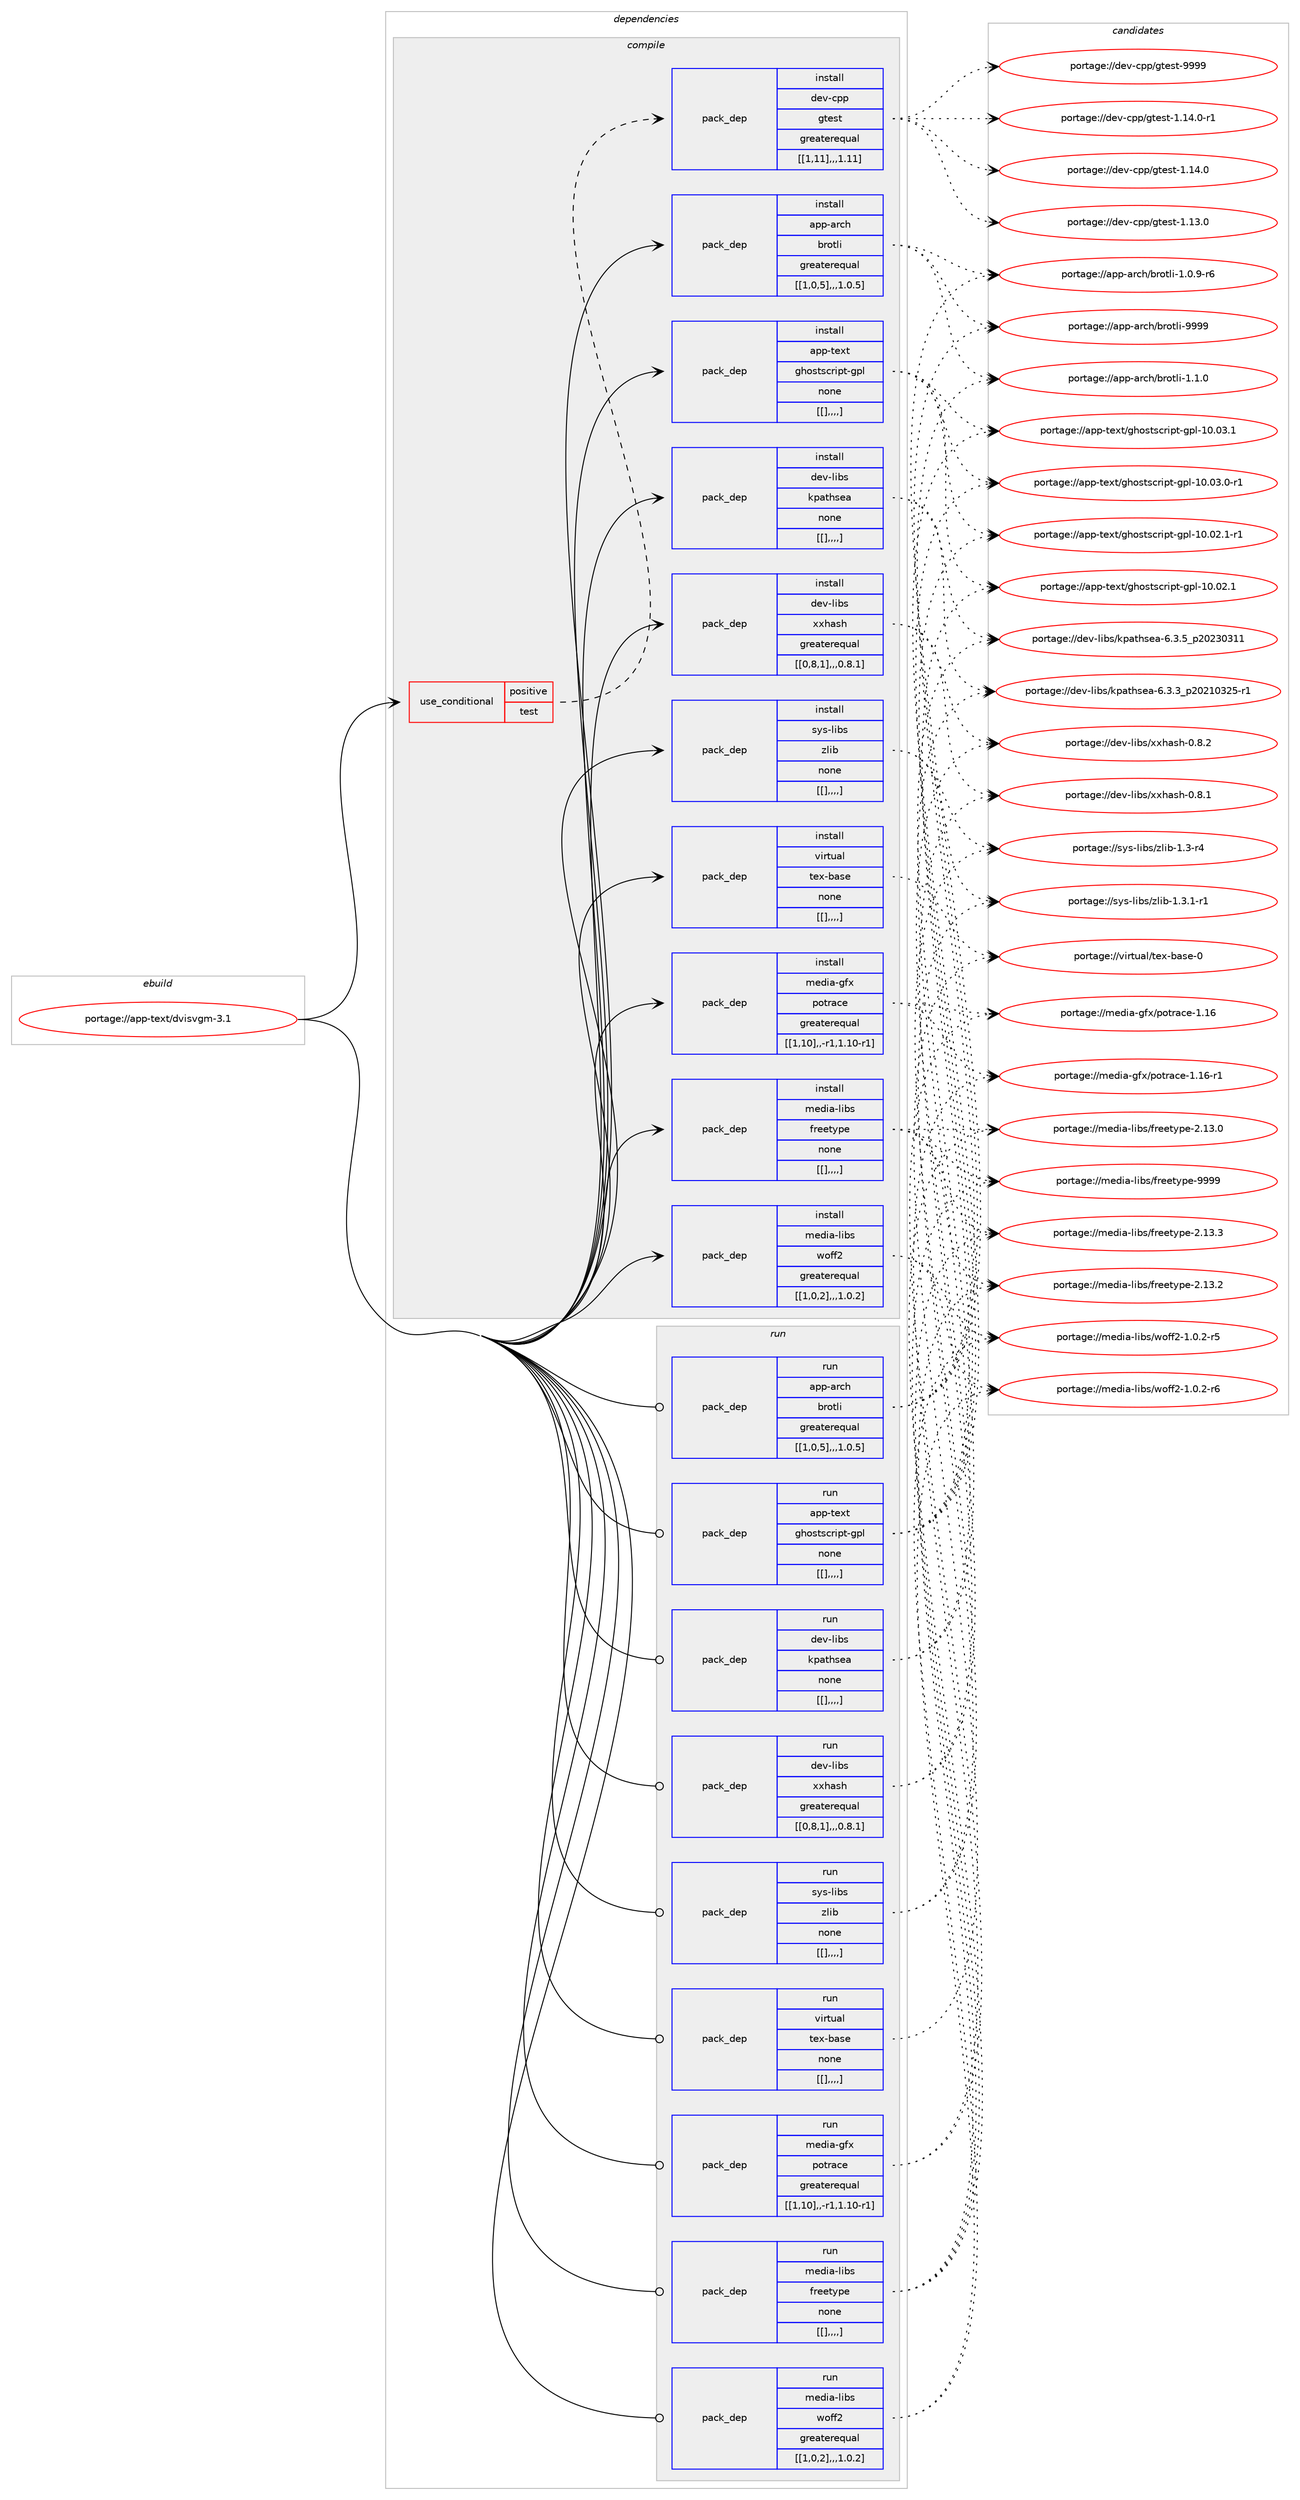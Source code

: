 digraph prolog {

# *************
# Graph options
# *************

newrank=true;
concentrate=true;
compound=true;
graph [rankdir=LR,fontname=Helvetica,fontsize=10,ranksep=1.5];#, ranksep=2.5, nodesep=0.2];
edge  [arrowhead=vee];
node  [fontname=Helvetica,fontsize=10];

# **********
# The ebuild
# **********

subgraph cluster_leftcol {
color=gray;
label=<<i>ebuild</i>>;
id [label="portage://app-text/dvisvgm-3.1", color=red, width=4, href="../app-text/dvisvgm-3.1.svg"];
}

# ****************
# The dependencies
# ****************

subgraph cluster_midcol {
color=gray;
label=<<i>dependencies</i>>;
subgraph cluster_compile {
fillcolor="#eeeeee";
style=filled;
label=<<i>compile</i>>;
subgraph cond15076 {
dependency55021 [label=<<TABLE BORDER="0" CELLBORDER="1" CELLSPACING="0" CELLPADDING="4"><TR><TD ROWSPAN="3" CELLPADDING="10">use_conditional</TD></TR><TR><TD>positive</TD></TR><TR><TD>test</TD></TR></TABLE>>, shape=none, color=red];
subgraph pack39451 {
dependency55022 [label=<<TABLE BORDER="0" CELLBORDER="1" CELLSPACING="0" CELLPADDING="4" WIDTH="220"><TR><TD ROWSPAN="6" CELLPADDING="30">pack_dep</TD></TR><TR><TD WIDTH="110">install</TD></TR><TR><TD>dev-cpp</TD></TR><TR><TD>gtest</TD></TR><TR><TD>greaterequal</TD></TR><TR><TD>[[1,11],,,1.11]</TD></TR></TABLE>>, shape=none, color=blue];
}
dependency55021:e -> dependency55022:w [weight=20,style="dashed",arrowhead="vee"];
}
id:e -> dependency55021:w [weight=20,style="solid",arrowhead="vee"];
subgraph pack39452 {
dependency55023 [label=<<TABLE BORDER="0" CELLBORDER="1" CELLSPACING="0" CELLPADDING="4" WIDTH="220"><TR><TD ROWSPAN="6" CELLPADDING="30">pack_dep</TD></TR><TR><TD WIDTH="110">install</TD></TR><TR><TD>app-arch</TD></TR><TR><TD>brotli</TD></TR><TR><TD>greaterequal</TD></TR><TR><TD>[[1,0,5],,,1.0.5]</TD></TR></TABLE>>, shape=none, color=blue];
}
id:e -> dependency55023:w [weight=20,style="solid",arrowhead="vee"];
subgraph pack39453 {
dependency55024 [label=<<TABLE BORDER="0" CELLBORDER="1" CELLSPACING="0" CELLPADDING="4" WIDTH="220"><TR><TD ROWSPAN="6" CELLPADDING="30">pack_dep</TD></TR><TR><TD WIDTH="110">install</TD></TR><TR><TD>app-text</TD></TR><TR><TD>ghostscript-gpl</TD></TR><TR><TD>none</TD></TR><TR><TD>[[],,,,]</TD></TR></TABLE>>, shape=none, color=blue];
}
id:e -> dependency55024:w [weight=20,style="solid",arrowhead="vee"];
subgraph pack39454 {
dependency55025 [label=<<TABLE BORDER="0" CELLBORDER="1" CELLSPACING="0" CELLPADDING="4" WIDTH="220"><TR><TD ROWSPAN="6" CELLPADDING="30">pack_dep</TD></TR><TR><TD WIDTH="110">install</TD></TR><TR><TD>dev-libs</TD></TR><TR><TD>kpathsea</TD></TR><TR><TD>none</TD></TR><TR><TD>[[],,,,]</TD></TR></TABLE>>, shape=none, color=blue];
}
id:e -> dependency55025:w [weight=20,style="solid",arrowhead="vee"];
subgraph pack39455 {
dependency55026 [label=<<TABLE BORDER="0" CELLBORDER="1" CELLSPACING="0" CELLPADDING="4" WIDTH="220"><TR><TD ROWSPAN="6" CELLPADDING="30">pack_dep</TD></TR><TR><TD WIDTH="110">install</TD></TR><TR><TD>dev-libs</TD></TR><TR><TD>xxhash</TD></TR><TR><TD>greaterequal</TD></TR><TR><TD>[[0,8,1],,,0.8.1]</TD></TR></TABLE>>, shape=none, color=blue];
}
id:e -> dependency55026:w [weight=20,style="solid",arrowhead="vee"];
subgraph pack39456 {
dependency55027 [label=<<TABLE BORDER="0" CELLBORDER="1" CELLSPACING="0" CELLPADDING="4" WIDTH="220"><TR><TD ROWSPAN="6" CELLPADDING="30">pack_dep</TD></TR><TR><TD WIDTH="110">install</TD></TR><TR><TD>media-gfx</TD></TR><TR><TD>potrace</TD></TR><TR><TD>greaterequal</TD></TR><TR><TD>[[1,10],,-r1,1.10-r1]</TD></TR></TABLE>>, shape=none, color=blue];
}
id:e -> dependency55027:w [weight=20,style="solid",arrowhead="vee"];
subgraph pack39457 {
dependency55028 [label=<<TABLE BORDER="0" CELLBORDER="1" CELLSPACING="0" CELLPADDING="4" WIDTH="220"><TR><TD ROWSPAN="6" CELLPADDING="30">pack_dep</TD></TR><TR><TD WIDTH="110">install</TD></TR><TR><TD>media-libs</TD></TR><TR><TD>freetype</TD></TR><TR><TD>none</TD></TR><TR><TD>[[],,,,]</TD></TR></TABLE>>, shape=none, color=blue];
}
id:e -> dependency55028:w [weight=20,style="solid",arrowhead="vee"];
subgraph pack39458 {
dependency55029 [label=<<TABLE BORDER="0" CELLBORDER="1" CELLSPACING="0" CELLPADDING="4" WIDTH="220"><TR><TD ROWSPAN="6" CELLPADDING="30">pack_dep</TD></TR><TR><TD WIDTH="110">install</TD></TR><TR><TD>media-libs</TD></TR><TR><TD>woff2</TD></TR><TR><TD>greaterequal</TD></TR><TR><TD>[[1,0,2],,,1.0.2]</TD></TR></TABLE>>, shape=none, color=blue];
}
id:e -> dependency55029:w [weight=20,style="solid",arrowhead="vee"];
subgraph pack39459 {
dependency55030 [label=<<TABLE BORDER="0" CELLBORDER="1" CELLSPACING="0" CELLPADDING="4" WIDTH="220"><TR><TD ROWSPAN="6" CELLPADDING="30">pack_dep</TD></TR><TR><TD WIDTH="110">install</TD></TR><TR><TD>sys-libs</TD></TR><TR><TD>zlib</TD></TR><TR><TD>none</TD></TR><TR><TD>[[],,,,]</TD></TR></TABLE>>, shape=none, color=blue];
}
id:e -> dependency55030:w [weight=20,style="solid",arrowhead="vee"];
subgraph pack39460 {
dependency55031 [label=<<TABLE BORDER="0" CELLBORDER="1" CELLSPACING="0" CELLPADDING="4" WIDTH="220"><TR><TD ROWSPAN="6" CELLPADDING="30">pack_dep</TD></TR><TR><TD WIDTH="110">install</TD></TR><TR><TD>virtual</TD></TR><TR><TD>tex-base</TD></TR><TR><TD>none</TD></TR><TR><TD>[[],,,,]</TD></TR></TABLE>>, shape=none, color=blue];
}
id:e -> dependency55031:w [weight=20,style="solid",arrowhead="vee"];
}
subgraph cluster_compileandrun {
fillcolor="#eeeeee";
style=filled;
label=<<i>compile and run</i>>;
}
subgraph cluster_run {
fillcolor="#eeeeee";
style=filled;
label=<<i>run</i>>;
subgraph pack39461 {
dependency55032 [label=<<TABLE BORDER="0" CELLBORDER="1" CELLSPACING="0" CELLPADDING="4" WIDTH="220"><TR><TD ROWSPAN="6" CELLPADDING="30">pack_dep</TD></TR><TR><TD WIDTH="110">run</TD></TR><TR><TD>app-arch</TD></TR><TR><TD>brotli</TD></TR><TR><TD>greaterequal</TD></TR><TR><TD>[[1,0,5],,,1.0.5]</TD></TR></TABLE>>, shape=none, color=blue];
}
id:e -> dependency55032:w [weight=20,style="solid",arrowhead="odot"];
subgraph pack39462 {
dependency55033 [label=<<TABLE BORDER="0" CELLBORDER="1" CELLSPACING="0" CELLPADDING="4" WIDTH="220"><TR><TD ROWSPAN="6" CELLPADDING="30">pack_dep</TD></TR><TR><TD WIDTH="110">run</TD></TR><TR><TD>app-text</TD></TR><TR><TD>ghostscript-gpl</TD></TR><TR><TD>none</TD></TR><TR><TD>[[],,,,]</TD></TR></TABLE>>, shape=none, color=blue];
}
id:e -> dependency55033:w [weight=20,style="solid",arrowhead="odot"];
subgraph pack39463 {
dependency55034 [label=<<TABLE BORDER="0" CELLBORDER="1" CELLSPACING="0" CELLPADDING="4" WIDTH="220"><TR><TD ROWSPAN="6" CELLPADDING="30">pack_dep</TD></TR><TR><TD WIDTH="110">run</TD></TR><TR><TD>dev-libs</TD></TR><TR><TD>kpathsea</TD></TR><TR><TD>none</TD></TR><TR><TD>[[],,,,]</TD></TR></TABLE>>, shape=none, color=blue];
}
id:e -> dependency55034:w [weight=20,style="solid",arrowhead="odot"];
subgraph pack39464 {
dependency55035 [label=<<TABLE BORDER="0" CELLBORDER="1" CELLSPACING="0" CELLPADDING="4" WIDTH="220"><TR><TD ROWSPAN="6" CELLPADDING="30">pack_dep</TD></TR><TR><TD WIDTH="110">run</TD></TR><TR><TD>dev-libs</TD></TR><TR><TD>xxhash</TD></TR><TR><TD>greaterequal</TD></TR><TR><TD>[[0,8,1],,,0.8.1]</TD></TR></TABLE>>, shape=none, color=blue];
}
id:e -> dependency55035:w [weight=20,style="solid",arrowhead="odot"];
subgraph pack39465 {
dependency55036 [label=<<TABLE BORDER="0" CELLBORDER="1" CELLSPACING="0" CELLPADDING="4" WIDTH="220"><TR><TD ROWSPAN="6" CELLPADDING="30">pack_dep</TD></TR><TR><TD WIDTH="110">run</TD></TR><TR><TD>media-gfx</TD></TR><TR><TD>potrace</TD></TR><TR><TD>greaterequal</TD></TR><TR><TD>[[1,10],,-r1,1.10-r1]</TD></TR></TABLE>>, shape=none, color=blue];
}
id:e -> dependency55036:w [weight=20,style="solid",arrowhead="odot"];
subgraph pack39466 {
dependency55037 [label=<<TABLE BORDER="0" CELLBORDER="1" CELLSPACING="0" CELLPADDING="4" WIDTH="220"><TR><TD ROWSPAN="6" CELLPADDING="30">pack_dep</TD></TR><TR><TD WIDTH="110">run</TD></TR><TR><TD>media-libs</TD></TR><TR><TD>freetype</TD></TR><TR><TD>none</TD></TR><TR><TD>[[],,,,]</TD></TR></TABLE>>, shape=none, color=blue];
}
id:e -> dependency55037:w [weight=20,style="solid",arrowhead="odot"];
subgraph pack39467 {
dependency55038 [label=<<TABLE BORDER="0" CELLBORDER="1" CELLSPACING="0" CELLPADDING="4" WIDTH="220"><TR><TD ROWSPAN="6" CELLPADDING="30">pack_dep</TD></TR><TR><TD WIDTH="110">run</TD></TR><TR><TD>media-libs</TD></TR><TR><TD>woff2</TD></TR><TR><TD>greaterequal</TD></TR><TR><TD>[[1,0,2],,,1.0.2]</TD></TR></TABLE>>, shape=none, color=blue];
}
id:e -> dependency55038:w [weight=20,style="solid",arrowhead="odot"];
subgraph pack39468 {
dependency55039 [label=<<TABLE BORDER="0" CELLBORDER="1" CELLSPACING="0" CELLPADDING="4" WIDTH="220"><TR><TD ROWSPAN="6" CELLPADDING="30">pack_dep</TD></TR><TR><TD WIDTH="110">run</TD></TR><TR><TD>sys-libs</TD></TR><TR><TD>zlib</TD></TR><TR><TD>none</TD></TR><TR><TD>[[],,,,]</TD></TR></TABLE>>, shape=none, color=blue];
}
id:e -> dependency55039:w [weight=20,style="solid",arrowhead="odot"];
subgraph pack39469 {
dependency55040 [label=<<TABLE BORDER="0" CELLBORDER="1" CELLSPACING="0" CELLPADDING="4" WIDTH="220"><TR><TD ROWSPAN="6" CELLPADDING="30">pack_dep</TD></TR><TR><TD WIDTH="110">run</TD></TR><TR><TD>virtual</TD></TR><TR><TD>tex-base</TD></TR><TR><TD>none</TD></TR><TR><TD>[[],,,,]</TD></TR></TABLE>>, shape=none, color=blue];
}
id:e -> dependency55040:w [weight=20,style="solid",arrowhead="odot"];
}
}

# **************
# The candidates
# **************

subgraph cluster_choices {
rank=same;
color=gray;
label=<<i>candidates</i>>;

subgraph choice39451 {
color=black;
nodesep=1;
choice1001011184599112112471031161011151164557575757 [label="portage://dev-cpp/gtest-9999", color=red, width=4,href="../dev-cpp/gtest-9999.svg"];
choice100101118459911211247103116101115116454946495246484511449 [label="portage://dev-cpp/gtest-1.14.0-r1", color=red, width=4,href="../dev-cpp/gtest-1.14.0-r1.svg"];
choice10010111845991121124710311610111511645494649524648 [label="portage://dev-cpp/gtest-1.14.0", color=red, width=4,href="../dev-cpp/gtest-1.14.0.svg"];
choice10010111845991121124710311610111511645494649514648 [label="portage://dev-cpp/gtest-1.13.0", color=red, width=4,href="../dev-cpp/gtest-1.13.0.svg"];
dependency55022:e -> choice1001011184599112112471031161011151164557575757:w [style=dotted,weight="100"];
dependency55022:e -> choice100101118459911211247103116101115116454946495246484511449:w [style=dotted,weight="100"];
dependency55022:e -> choice10010111845991121124710311610111511645494649524648:w [style=dotted,weight="100"];
dependency55022:e -> choice10010111845991121124710311610111511645494649514648:w [style=dotted,weight="100"];
}
subgraph choice39452 {
color=black;
nodesep=1;
choice9711211245971149910447981141111161081054557575757 [label="portage://app-arch/brotli-9999", color=red, width=4,href="../app-arch/brotli-9999.svg"];
choice971121124597114991044798114111116108105454946494648 [label="portage://app-arch/brotli-1.1.0", color=red, width=4,href="../app-arch/brotli-1.1.0.svg"];
choice9711211245971149910447981141111161081054549464846574511454 [label="portage://app-arch/brotli-1.0.9-r6", color=red, width=4,href="../app-arch/brotli-1.0.9-r6.svg"];
dependency55023:e -> choice9711211245971149910447981141111161081054557575757:w [style=dotted,weight="100"];
dependency55023:e -> choice971121124597114991044798114111116108105454946494648:w [style=dotted,weight="100"];
dependency55023:e -> choice9711211245971149910447981141111161081054549464846574511454:w [style=dotted,weight="100"];
}
subgraph choice39453 {
color=black;
nodesep=1;
choice97112112451161011201164710310411111511611599114105112116451031121084549484648514649 [label="portage://app-text/ghostscript-gpl-10.03.1", color=red, width=4,href="../app-text/ghostscript-gpl-10.03.1.svg"];
choice971121124511610112011647103104111115116115991141051121164510311210845494846485146484511449 [label="portage://app-text/ghostscript-gpl-10.03.0-r1", color=red, width=4,href="../app-text/ghostscript-gpl-10.03.0-r1.svg"];
choice971121124511610112011647103104111115116115991141051121164510311210845494846485046494511449 [label="portage://app-text/ghostscript-gpl-10.02.1-r1", color=red, width=4,href="../app-text/ghostscript-gpl-10.02.1-r1.svg"];
choice97112112451161011201164710310411111511611599114105112116451031121084549484648504649 [label="portage://app-text/ghostscript-gpl-10.02.1", color=red, width=4,href="../app-text/ghostscript-gpl-10.02.1.svg"];
dependency55024:e -> choice97112112451161011201164710310411111511611599114105112116451031121084549484648514649:w [style=dotted,weight="100"];
dependency55024:e -> choice971121124511610112011647103104111115116115991141051121164510311210845494846485146484511449:w [style=dotted,weight="100"];
dependency55024:e -> choice971121124511610112011647103104111115116115991141051121164510311210845494846485046494511449:w [style=dotted,weight="100"];
dependency55024:e -> choice97112112451161011201164710310411111511611599114105112116451031121084549484648504649:w [style=dotted,weight="100"];
}
subgraph choice39454 {
color=black;
nodesep=1;
choice1001011184510810598115471071129711610411510197455446514653951125048505148514949 [label="portage://dev-libs/kpathsea-6.3.5_p20230311", color=red, width=4,href="../dev-libs/kpathsea-6.3.5_p20230311.svg"];
choice10010111845108105981154710711297116104115101974554465146519511250485049485150534511449 [label="portage://dev-libs/kpathsea-6.3.3_p20210325-r1", color=red, width=4,href="../dev-libs/kpathsea-6.3.3_p20210325-r1.svg"];
dependency55025:e -> choice1001011184510810598115471071129711610411510197455446514653951125048505148514949:w [style=dotted,weight="100"];
dependency55025:e -> choice10010111845108105981154710711297116104115101974554465146519511250485049485150534511449:w [style=dotted,weight="100"];
}
subgraph choice39455 {
color=black;
nodesep=1;
choice10010111845108105981154712012010497115104454846564650 [label="portage://dev-libs/xxhash-0.8.2", color=red, width=4,href="../dev-libs/xxhash-0.8.2.svg"];
choice10010111845108105981154712012010497115104454846564649 [label="portage://dev-libs/xxhash-0.8.1", color=red, width=4,href="../dev-libs/xxhash-0.8.1.svg"];
dependency55026:e -> choice10010111845108105981154712012010497115104454846564650:w [style=dotted,weight="100"];
dependency55026:e -> choice10010111845108105981154712012010497115104454846564649:w [style=dotted,weight="100"];
}
subgraph choice39456 {
color=black;
nodesep=1;
choice109101100105974510310212047112111116114979910145494649544511449 [label="portage://media-gfx/potrace-1.16-r1", color=red, width=4,href="../media-gfx/potrace-1.16-r1.svg"];
choice10910110010597451031021204711211111611497991014549464954 [label="portage://media-gfx/potrace-1.16", color=red, width=4,href="../media-gfx/potrace-1.16.svg"];
dependency55027:e -> choice109101100105974510310212047112111116114979910145494649544511449:w [style=dotted,weight="100"];
dependency55027:e -> choice10910110010597451031021204711211111611497991014549464954:w [style=dotted,weight="100"];
}
subgraph choice39457 {
color=black;
nodesep=1;
choice109101100105974510810598115471021141011011161211121014557575757 [label="portage://media-libs/freetype-9999", color=red, width=4,href="../media-libs/freetype-9999.svg"];
choice1091011001059745108105981154710211410110111612111210145504649514651 [label="portage://media-libs/freetype-2.13.3", color=red, width=4,href="../media-libs/freetype-2.13.3.svg"];
choice1091011001059745108105981154710211410110111612111210145504649514650 [label="portage://media-libs/freetype-2.13.2", color=red, width=4,href="../media-libs/freetype-2.13.2.svg"];
choice1091011001059745108105981154710211410110111612111210145504649514648 [label="portage://media-libs/freetype-2.13.0", color=red, width=4,href="../media-libs/freetype-2.13.0.svg"];
dependency55028:e -> choice109101100105974510810598115471021141011011161211121014557575757:w [style=dotted,weight="100"];
dependency55028:e -> choice1091011001059745108105981154710211410110111612111210145504649514651:w [style=dotted,weight="100"];
dependency55028:e -> choice1091011001059745108105981154710211410110111612111210145504649514650:w [style=dotted,weight="100"];
dependency55028:e -> choice1091011001059745108105981154710211410110111612111210145504649514648:w [style=dotted,weight="100"];
}
subgraph choice39458 {
color=black;
nodesep=1;
choice10910110010597451081059811547119111102102504549464846504511454 [label="portage://media-libs/woff2-1.0.2-r6", color=red, width=4,href="../media-libs/woff2-1.0.2-r6.svg"];
choice10910110010597451081059811547119111102102504549464846504511453 [label="portage://media-libs/woff2-1.0.2-r5", color=red, width=4,href="../media-libs/woff2-1.0.2-r5.svg"];
dependency55029:e -> choice10910110010597451081059811547119111102102504549464846504511454:w [style=dotted,weight="100"];
dependency55029:e -> choice10910110010597451081059811547119111102102504549464846504511453:w [style=dotted,weight="100"];
}
subgraph choice39459 {
color=black;
nodesep=1;
choice115121115451081059811547122108105984549465146494511449 [label="portage://sys-libs/zlib-1.3.1-r1", color=red, width=4,href="../sys-libs/zlib-1.3.1-r1.svg"];
choice11512111545108105981154712210810598454946514511452 [label="portage://sys-libs/zlib-1.3-r4", color=red, width=4,href="../sys-libs/zlib-1.3-r4.svg"];
dependency55030:e -> choice115121115451081059811547122108105984549465146494511449:w [style=dotted,weight="100"];
dependency55030:e -> choice11512111545108105981154712210810598454946514511452:w [style=dotted,weight="100"];
}
subgraph choice39460 {
color=black;
nodesep=1;
choice11810511411611797108471161011204598971151014548 [label="portage://virtual/tex-base-0", color=red, width=4,href="../virtual/tex-base-0.svg"];
dependency55031:e -> choice11810511411611797108471161011204598971151014548:w [style=dotted,weight="100"];
}
subgraph choice39461 {
color=black;
nodesep=1;
choice9711211245971149910447981141111161081054557575757 [label="portage://app-arch/brotli-9999", color=red, width=4,href="../app-arch/brotli-9999.svg"];
choice971121124597114991044798114111116108105454946494648 [label="portage://app-arch/brotli-1.1.0", color=red, width=4,href="../app-arch/brotli-1.1.0.svg"];
choice9711211245971149910447981141111161081054549464846574511454 [label="portage://app-arch/brotli-1.0.9-r6", color=red, width=4,href="../app-arch/brotli-1.0.9-r6.svg"];
dependency55032:e -> choice9711211245971149910447981141111161081054557575757:w [style=dotted,weight="100"];
dependency55032:e -> choice971121124597114991044798114111116108105454946494648:w [style=dotted,weight="100"];
dependency55032:e -> choice9711211245971149910447981141111161081054549464846574511454:w [style=dotted,weight="100"];
}
subgraph choice39462 {
color=black;
nodesep=1;
choice97112112451161011201164710310411111511611599114105112116451031121084549484648514649 [label="portage://app-text/ghostscript-gpl-10.03.1", color=red, width=4,href="../app-text/ghostscript-gpl-10.03.1.svg"];
choice971121124511610112011647103104111115116115991141051121164510311210845494846485146484511449 [label="portage://app-text/ghostscript-gpl-10.03.0-r1", color=red, width=4,href="../app-text/ghostscript-gpl-10.03.0-r1.svg"];
choice971121124511610112011647103104111115116115991141051121164510311210845494846485046494511449 [label="portage://app-text/ghostscript-gpl-10.02.1-r1", color=red, width=4,href="../app-text/ghostscript-gpl-10.02.1-r1.svg"];
choice97112112451161011201164710310411111511611599114105112116451031121084549484648504649 [label="portage://app-text/ghostscript-gpl-10.02.1", color=red, width=4,href="../app-text/ghostscript-gpl-10.02.1.svg"];
dependency55033:e -> choice97112112451161011201164710310411111511611599114105112116451031121084549484648514649:w [style=dotted,weight="100"];
dependency55033:e -> choice971121124511610112011647103104111115116115991141051121164510311210845494846485146484511449:w [style=dotted,weight="100"];
dependency55033:e -> choice971121124511610112011647103104111115116115991141051121164510311210845494846485046494511449:w [style=dotted,weight="100"];
dependency55033:e -> choice97112112451161011201164710310411111511611599114105112116451031121084549484648504649:w [style=dotted,weight="100"];
}
subgraph choice39463 {
color=black;
nodesep=1;
choice1001011184510810598115471071129711610411510197455446514653951125048505148514949 [label="portage://dev-libs/kpathsea-6.3.5_p20230311", color=red, width=4,href="../dev-libs/kpathsea-6.3.5_p20230311.svg"];
choice10010111845108105981154710711297116104115101974554465146519511250485049485150534511449 [label="portage://dev-libs/kpathsea-6.3.3_p20210325-r1", color=red, width=4,href="../dev-libs/kpathsea-6.3.3_p20210325-r1.svg"];
dependency55034:e -> choice1001011184510810598115471071129711610411510197455446514653951125048505148514949:w [style=dotted,weight="100"];
dependency55034:e -> choice10010111845108105981154710711297116104115101974554465146519511250485049485150534511449:w [style=dotted,weight="100"];
}
subgraph choice39464 {
color=black;
nodesep=1;
choice10010111845108105981154712012010497115104454846564650 [label="portage://dev-libs/xxhash-0.8.2", color=red, width=4,href="../dev-libs/xxhash-0.8.2.svg"];
choice10010111845108105981154712012010497115104454846564649 [label="portage://dev-libs/xxhash-0.8.1", color=red, width=4,href="../dev-libs/xxhash-0.8.1.svg"];
dependency55035:e -> choice10010111845108105981154712012010497115104454846564650:w [style=dotted,weight="100"];
dependency55035:e -> choice10010111845108105981154712012010497115104454846564649:w [style=dotted,weight="100"];
}
subgraph choice39465 {
color=black;
nodesep=1;
choice109101100105974510310212047112111116114979910145494649544511449 [label="portage://media-gfx/potrace-1.16-r1", color=red, width=4,href="../media-gfx/potrace-1.16-r1.svg"];
choice10910110010597451031021204711211111611497991014549464954 [label="portage://media-gfx/potrace-1.16", color=red, width=4,href="../media-gfx/potrace-1.16.svg"];
dependency55036:e -> choice109101100105974510310212047112111116114979910145494649544511449:w [style=dotted,weight="100"];
dependency55036:e -> choice10910110010597451031021204711211111611497991014549464954:w [style=dotted,weight="100"];
}
subgraph choice39466 {
color=black;
nodesep=1;
choice109101100105974510810598115471021141011011161211121014557575757 [label="portage://media-libs/freetype-9999", color=red, width=4,href="../media-libs/freetype-9999.svg"];
choice1091011001059745108105981154710211410110111612111210145504649514651 [label="portage://media-libs/freetype-2.13.3", color=red, width=4,href="../media-libs/freetype-2.13.3.svg"];
choice1091011001059745108105981154710211410110111612111210145504649514650 [label="portage://media-libs/freetype-2.13.2", color=red, width=4,href="../media-libs/freetype-2.13.2.svg"];
choice1091011001059745108105981154710211410110111612111210145504649514648 [label="portage://media-libs/freetype-2.13.0", color=red, width=4,href="../media-libs/freetype-2.13.0.svg"];
dependency55037:e -> choice109101100105974510810598115471021141011011161211121014557575757:w [style=dotted,weight="100"];
dependency55037:e -> choice1091011001059745108105981154710211410110111612111210145504649514651:w [style=dotted,weight="100"];
dependency55037:e -> choice1091011001059745108105981154710211410110111612111210145504649514650:w [style=dotted,weight="100"];
dependency55037:e -> choice1091011001059745108105981154710211410110111612111210145504649514648:w [style=dotted,weight="100"];
}
subgraph choice39467 {
color=black;
nodesep=1;
choice10910110010597451081059811547119111102102504549464846504511454 [label="portage://media-libs/woff2-1.0.2-r6", color=red, width=4,href="../media-libs/woff2-1.0.2-r6.svg"];
choice10910110010597451081059811547119111102102504549464846504511453 [label="portage://media-libs/woff2-1.0.2-r5", color=red, width=4,href="../media-libs/woff2-1.0.2-r5.svg"];
dependency55038:e -> choice10910110010597451081059811547119111102102504549464846504511454:w [style=dotted,weight="100"];
dependency55038:e -> choice10910110010597451081059811547119111102102504549464846504511453:w [style=dotted,weight="100"];
}
subgraph choice39468 {
color=black;
nodesep=1;
choice115121115451081059811547122108105984549465146494511449 [label="portage://sys-libs/zlib-1.3.1-r1", color=red, width=4,href="../sys-libs/zlib-1.3.1-r1.svg"];
choice11512111545108105981154712210810598454946514511452 [label="portage://sys-libs/zlib-1.3-r4", color=red, width=4,href="../sys-libs/zlib-1.3-r4.svg"];
dependency55039:e -> choice115121115451081059811547122108105984549465146494511449:w [style=dotted,weight="100"];
dependency55039:e -> choice11512111545108105981154712210810598454946514511452:w [style=dotted,weight="100"];
}
subgraph choice39469 {
color=black;
nodesep=1;
choice11810511411611797108471161011204598971151014548 [label="portage://virtual/tex-base-0", color=red, width=4,href="../virtual/tex-base-0.svg"];
dependency55040:e -> choice11810511411611797108471161011204598971151014548:w [style=dotted,weight="100"];
}
}

}
